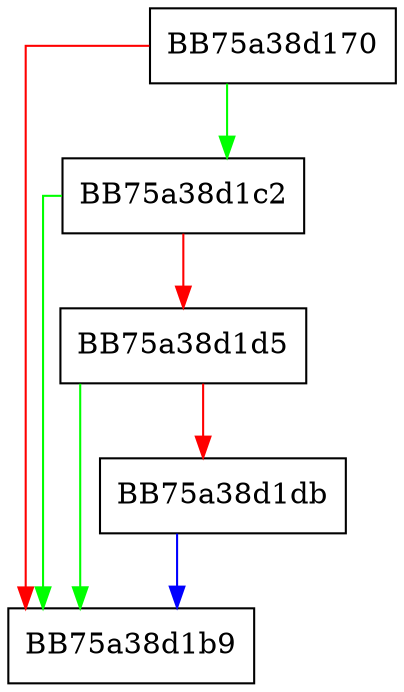 digraph StaticHandler {
  node [shape="box"];
  graph [splines=ortho];
  BB75a38d170 -> BB75a38d1c2 [color="green"];
  BB75a38d170 -> BB75a38d1b9 [color="red"];
  BB75a38d1c2 -> BB75a38d1b9 [color="green"];
  BB75a38d1c2 -> BB75a38d1d5 [color="red"];
  BB75a38d1d5 -> BB75a38d1b9 [color="green"];
  BB75a38d1d5 -> BB75a38d1db [color="red"];
  BB75a38d1db -> BB75a38d1b9 [color="blue"];
}